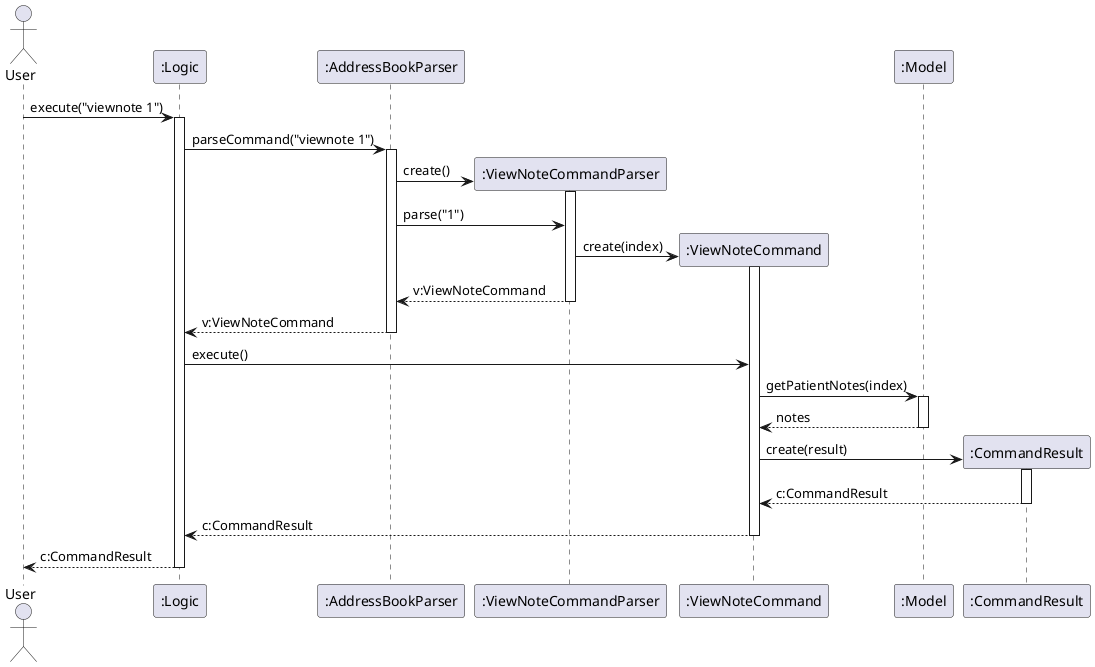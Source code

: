 @startuml

actor User as user
participant ":Logic" as logic
participant ":AddressBookParser" as abp
participant ":ViewNoteCommandParser" as vncp
participant ":ViewNoteCommand" as vnc
participant ":Model" as model
participant ":CommandResult" as cr

user -> logic : execute("viewnote 1")
activate logic

logic -> abp : parseCommand("viewnote 1")
activate abp

abp -> vncp** : create()
activate vncp

abp -> vncp : parse("1")

vncp -> vnc** : create(index)
activate vnc

vncp --> abp : v:ViewNoteCommand
deactivate vncp

abp --> logic : v:ViewNoteCommand
deactivate abp

logic -> vnc : execute()

vnc -> model : getPatientNotes(index)
activate model
model --> vnc : notes
deactivate model

vnc -> cr** : create(result)
activate cr
cr --> vnc : c:CommandResult
deactivate cr

vnc --> logic : c:CommandResult
deactivate vnc

logic --> user : c:CommandResult
deactivate logic

@enduml